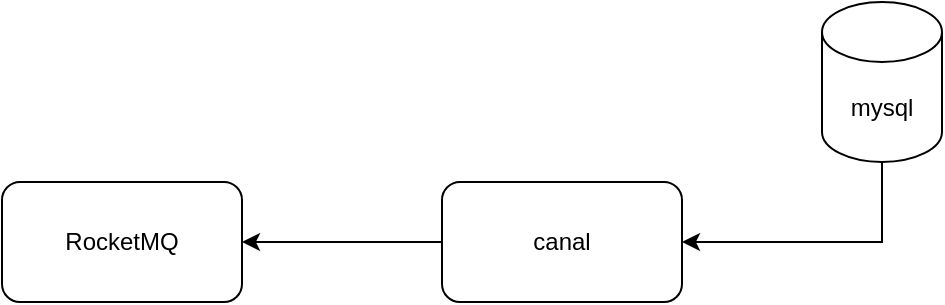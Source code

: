 <mxfile version="17.4.0" type="github"><diagram id="RKgJ4VKDAtB4tIxPlxn0" name="第 1 页"><mxGraphModel dx="1422" dy="762" grid="1" gridSize="10" guides="1" tooltips="1" connect="1" arrows="1" fold="1" page="1" pageScale="1" pageWidth="827" pageHeight="1169" math="0" shadow="0"><root><mxCell id="0"/><mxCell id="1" parent="0"/><mxCell id="B3wVfU0sj-FQTkpLoz9Y-6" style="edgeStyle=orthogonalEdgeStyle;rounded=0;orthogonalLoop=1;jettySize=auto;html=1;exitX=0;exitY=0.5;exitDx=0;exitDy=0;entryX=1;entryY=0.5;entryDx=0;entryDy=0;" parent="1" source="B3wVfU0sj-FQTkpLoz9Y-1" target="B3wVfU0sj-FQTkpLoz9Y-5" edge="1"><mxGeometry relative="1" as="geometry"/></mxCell><mxCell id="B3wVfU0sj-FQTkpLoz9Y-1" value="canal" style="rounded=1;whiteSpace=wrap;html=1;" parent="1" vertex="1"><mxGeometry x="460" y="110" width="120" height="60" as="geometry"/></mxCell><mxCell id="B3wVfU0sj-FQTkpLoz9Y-4" style="edgeStyle=orthogonalEdgeStyle;rounded=0;orthogonalLoop=1;jettySize=auto;html=1;exitX=0.5;exitY=1;exitDx=0;exitDy=0;exitPerimeter=0;entryX=1;entryY=0.5;entryDx=0;entryDy=0;" parent="1" source="B3wVfU0sj-FQTkpLoz9Y-2" target="B3wVfU0sj-FQTkpLoz9Y-1" edge="1"><mxGeometry relative="1" as="geometry"/></mxCell><mxCell id="B3wVfU0sj-FQTkpLoz9Y-2" value="mysql" style="shape=cylinder3;whiteSpace=wrap;html=1;boundedLbl=1;backgroundOutline=1;size=15;" parent="1" vertex="1"><mxGeometry x="650" y="20" width="60" height="80" as="geometry"/></mxCell><mxCell id="B3wVfU0sj-FQTkpLoz9Y-5" value="RocketMQ" style="rounded=1;whiteSpace=wrap;html=1;" parent="1" vertex="1"><mxGeometry x="240" y="110" width="120" height="60" as="geometry"/></mxCell></root></mxGraphModel></diagram></mxfile>